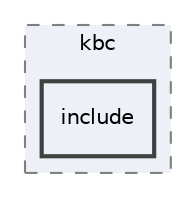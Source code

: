 digraph "libraries/kbc/include"
{
 // LATEX_PDF_SIZE
  edge [fontname="Helvetica",fontsize="10",labelfontname="Helvetica",labelfontsize="10"];
  node [fontname="Helvetica",fontsize="10",shape=record];
  compound=true
  subgraph clusterdir_982af5c857dccf81cb188b2dddb89550 {
    graph [ bgcolor="#edf0f7", pencolor="grey50", style="filled,dashed,", label="kbc", fontname="Helvetica", fontsize="10", URL="dir_982af5c857dccf81cb188b2dddb89550.html"]
  dir_0e09e11c444f28fb314c8ff999d5b4af [shape=box, label="include", style="filled,bold,", fillcolor="#edf0f7", color="grey25", URL="dir_0e09e11c444f28fb314c8ff999d5b4af.html"];
  }
}
